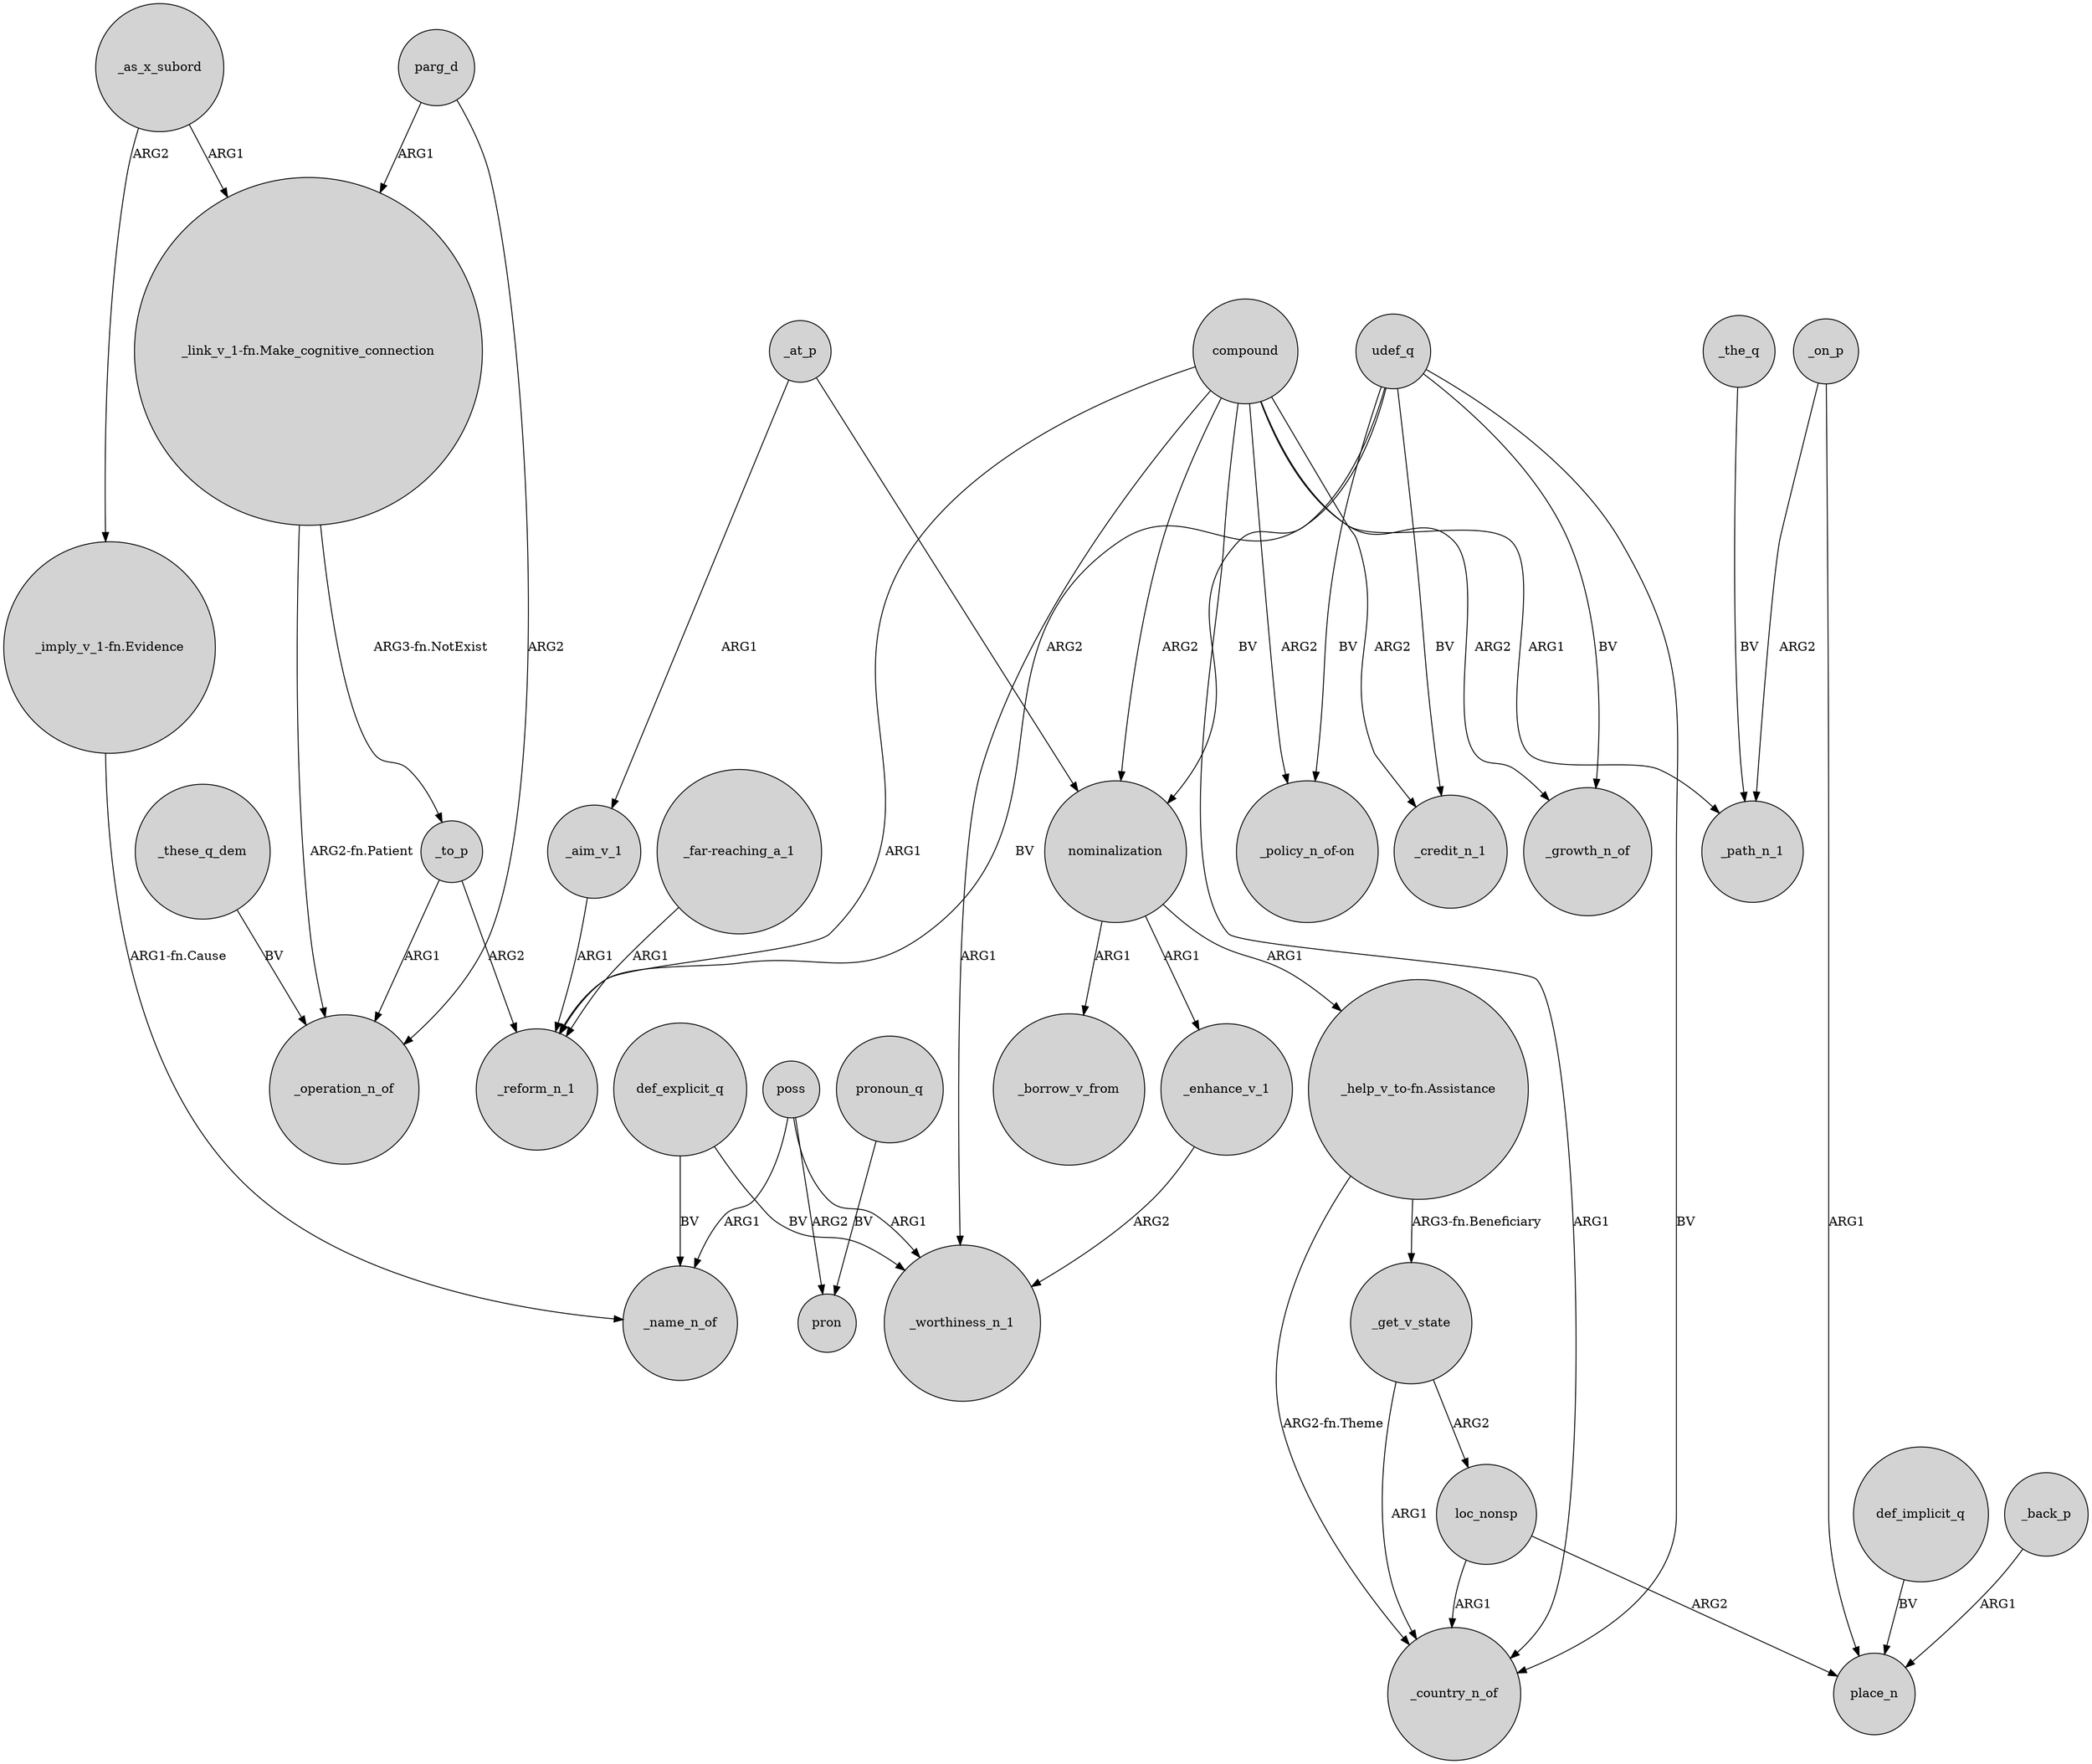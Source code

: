 digraph {
	node [shape=circle style=filled]
	_as_x_subord -> "_link_v_1-fn.Make_cognitive_connection" [label=ARG1]
	parg_d -> _operation_n_of [label=ARG2]
	compound -> _worthiness_n_1 [label=ARG1]
	_get_v_state -> loc_nonsp [label=ARG2]
	"_far-reaching_a_1" -> _reform_n_1 [label=ARG1]
	poss -> pron [label=ARG2]
	udef_q -> _credit_n_1 [label=BV]
	_on_p -> _path_n_1 [label=ARG2]
	"_link_v_1-fn.Make_cognitive_connection" -> _to_p [label="ARG3-fn.NotExist"]
	loc_nonsp -> _country_n_of [label=ARG1]
	"_help_v_to-fn.Assistance" -> _country_n_of [label="ARG2-fn.Theme"]
	compound -> _credit_n_1 [label=ARG2]
	compound -> "_policy_n_of-on" [label=ARG2]
	_aim_v_1 -> _reform_n_1 [label=ARG1]
	nominalization -> _borrow_v_from [label=ARG1]
	_get_v_state -> _country_n_of [label=ARG1]
	compound -> nominalization [label=ARG2]
	def_implicit_q -> place_n [label=BV]
	nominalization -> "_help_v_to-fn.Assistance" [label=ARG1]
	compound -> _growth_n_of [label=ARG2]
	udef_q -> "_policy_n_of-on" [label=BV]
	"_link_v_1-fn.Make_cognitive_connection" -> _operation_n_of [label="ARG2-fn.Patient"]
	parg_d -> "_link_v_1-fn.Make_cognitive_connection" [label=ARG1]
	_at_p -> _aim_v_1 [label=ARG1]
	def_explicit_q -> _worthiness_n_1 [label=BV]
	udef_q -> _reform_n_1 [label=BV]
	udef_q -> _country_n_of [label=BV]
	pronoun_q -> pron [label=BV]
	_to_p -> _reform_n_1 [label=ARG2]
	nominalization -> _enhance_v_1 [label=ARG1]
	_the_q -> _path_n_1 [label=BV]
	_to_p -> _operation_n_of [label=ARG1]
	compound -> _country_n_of [label=ARG1]
	_on_p -> place_n [label=ARG1]
	udef_q -> nominalization [label=BV]
	_at_p -> nominalization [label=ARG2]
	_these_q_dem -> _operation_n_of [label=BV]
	poss -> _name_n_of [label=ARG1]
	_enhance_v_1 -> _worthiness_n_1 [label=ARG2]
	"_help_v_to-fn.Assistance" -> _get_v_state [label="ARG3-fn.Beneficiary"]
	loc_nonsp -> place_n [label=ARG2]
	_back_p -> place_n [label=ARG1]
	poss -> _worthiness_n_1 [label=ARG1]
	_as_x_subord -> "_imply_v_1-fn.Evidence" [label=ARG2]
	"_imply_v_1-fn.Evidence" -> _name_n_of [label="ARG1-fn.Cause"]
	udef_q -> _growth_n_of [label=BV]
	compound -> _path_n_1 [label=ARG1]
	compound -> _reform_n_1 [label=ARG1]
	def_explicit_q -> _name_n_of [label=BV]
}
